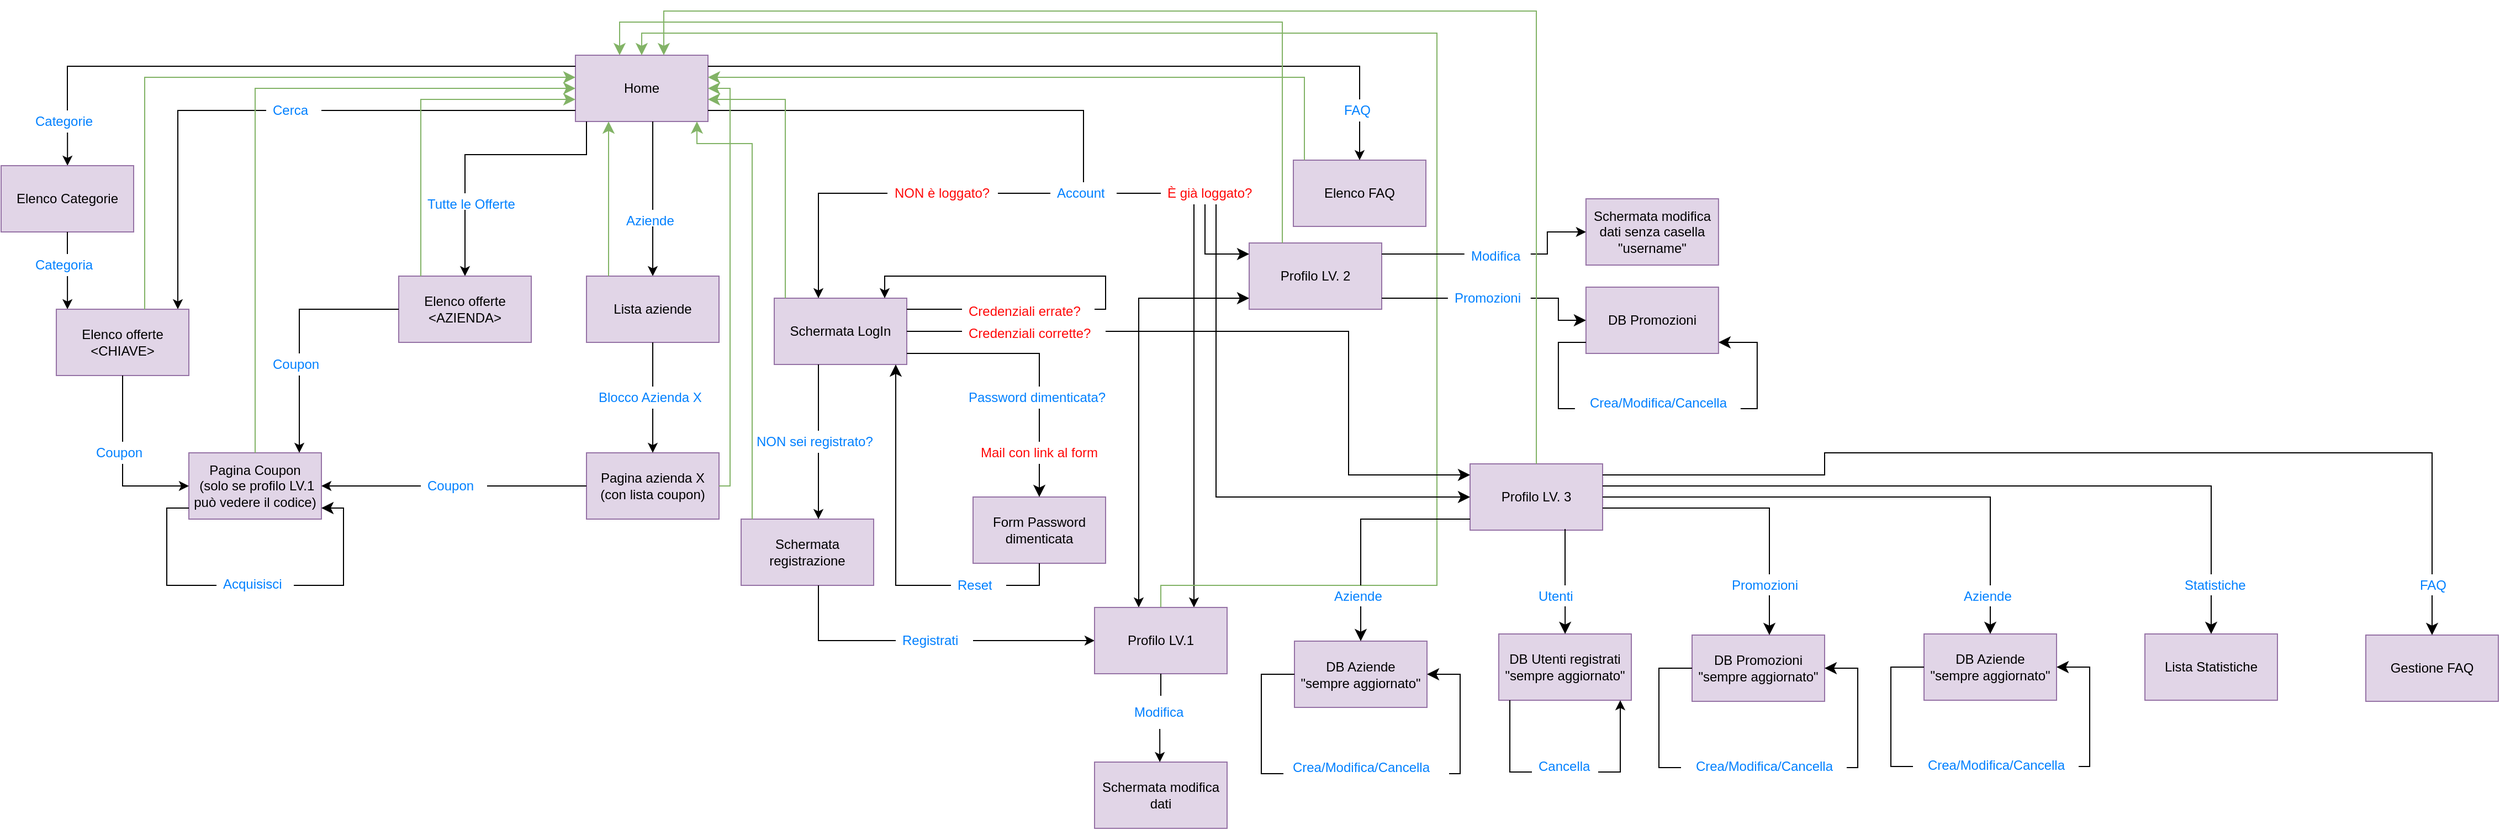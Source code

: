 <mxfile version="21.2.7" type="device">
  <diagram name="Page-1" id="c4S2D4guLHL56aYuTjdg">
    <mxGraphModel dx="2413" dy="1133" grid="1" gridSize="10" guides="1" tooltips="1" connect="1" arrows="1" fold="1" page="1" pageScale="1" pageWidth="827" pageHeight="1169" math="0" shadow="0">
      <root>
        <mxCell id="0" />
        <mxCell id="1" parent="0" />
        <mxCell id="8zPGC6kLLm4aPPDFNiIK-1" value="&lt;div&gt;Home&lt;/div&gt;" style="rounded=0;whiteSpace=wrap;html=1;fillColor=#e1d5e7;strokeColor=#9673a6;" parent="1" vertex="1">
          <mxGeometry x="740" y="120" width="120" height="60" as="geometry" />
        </mxCell>
        <mxCell id="8zPGC6kLLm4aPPDFNiIK-8" value="" style="endArrow=classic;html=1;rounded=0;movable=1;resizable=1;rotatable=1;deletable=1;editable=1;locked=0;connectable=1;edgeStyle=orthogonalEdgeStyle;" parent="1" source="NcC6NG_0m3Hqj47DifXg-135" target="8zPGC6kLLm4aPPDFNiIK-15" edge="1">
          <mxGeometry width="50" height="50" relative="1" as="geometry">
            <mxPoint x="590" y="530" as="sourcePoint" />
            <mxPoint x="250" y="240" as="targetPoint" />
            <Array as="points">
              <mxPoint x="280" y="300" />
              <mxPoint x="280" y="300" />
            </Array>
          </mxGeometry>
        </mxCell>
        <mxCell id="8zPGC6kLLm4aPPDFNiIK-9" value="" style="endArrow=classic;html=1;rounded=0;edgeStyle=orthogonalEdgeStyle;" parent="1" source="NcC6NG_0m3Hqj47DifXg-2" target="8zPGC6kLLm4aPPDFNiIK-15" edge="1">
          <mxGeometry width="50" height="50" relative="1" as="geometry">
            <mxPoint x="600" y="160" as="sourcePoint" />
            <mxPoint x="450" y="240" as="targetPoint" />
            <Array as="points">
              <mxPoint x="380" y="170" />
            </Array>
          </mxGeometry>
        </mxCell>
        <mxCell id="8zPGC6kLLm4aPPDFNiIK-10" value="" style="endArrow=classic;html=1;rounded=0;edgeStyle=orthogonalEdgeStyle;" parent="1" source="NcC6NG_0m3Hqj47DifXg-5" target="8zPGC6kLLm4aPPDFNiIK-14" edge="1">
          <mxGeometry width="50" height="50" relative="1" as="geometry">
            <mxPoint x="610" y="170" as="sourcePoint" />
            <mxPoint x="650" y="240" as="targetPoint" />
            <Array as="points">
              <mxPoint x="640" y="300" />
              <mxPoint x="640" y="300" />
            </Array>
          </mxGeometry>
        </mxCell>
        <mxCell id="8zPGC6kLLm4aPPDFNiIK-11" value="" style="endArrow=classic;html=1;rounded=0;edgeStyle=orthogonalEdgeStyle;" parent="1" source="NcC6NG_0m3Hqj47DifXg-7" target="8zPGC6kLLm4aPPDFNiIK-16" edge="1">
          <mxGeometry width="50" height="50" relative="1" as="geometry">
            <mxPoint x="636" y="190" as="sourcePoint" />
            <mxPoint x="850" y="240" as="targetPoint" />
            <Array as="points">
              <mxPoint x="810" y="300" />
              <mxPoint x="810" y="300" />
            </Array>
          </mxGeometry>
        </mxCell>
        <mxCell id="8zPGC6kLLm4aPPDFNiIK-12" value="" style="endArrow=none;html=1;rounded=0;edgeStyle=orthogonalEdgeStyle;" parent="1" source="8zPGC6kLLm4aPPDFNiIK-1" target="NcC6NG_0m3Hqj47DifXg-10" edge="1">
          <mxGeometry width="50" height="50" relative="1" as="geometry">
            <mxPoint x="600" y="168" as="sourcePoint" />
            <mxPoint x="1130" y="240" as="targetPoint" />
            <Array as="points">
              <mxPoint x="1200" y="170" />
              <mxPoint x="1200" y="245" />
            </Array>
          </mxGeometry>
        </mxCell>
        <mxCell id="8zPGC6kLLm4aPPDFNiIK-13" value="" style="endArrow=none;html=1;rounded=0;edgeStyle=orthogonalEdgeStyle;" parent="1" source="8zPGC6kLLm4aPPDFNiIK-1" target="NcC6NG_0m3Hqj47DifXg-13" edge="1">
          <mxGeometry width="50" height="50" relative="1" as="geometry">
            <mxPoint x="600" y="160" as="sourcePoint" />
            <mxPoint x="1450" y="160" as="targetPoint" />
            <Array as="points">
              <mxPoint x="1450" y="130" />
            </Array>
          </mxGeometry>
        </mxCell>
        <mxCell id="8zPGC6kLLm4aPPDFNiIK-14" value="&lt;div&gt;Elenco offerte&lt;/div&gt;&lt;div&gt;&amp;lt;AZIENDA&amp;gt;&lt;/div&gt;" style="rounded=0;whiteSpace=wrap;html=1;fillColor=#e1d5e7;strokeColor=#9673a6;" parent="1" vertex="1">
          <mxGeometry x="580" y="320" width="120" height="60" as="geometry" />
        </mxCell>
        <mxCell id="8zPGC6kLLm4aPPDFNiIK-15" value="&lt;div&gt;Elenco offerte&lt;/div&gt;&lt;div&gt;&amp;lt;CHIAVE&amp;gt;&lt;/div&gt;" style="rounded=0;whiteSpace=wrap;html=1;fillColor=#e1d5e7;strokeColor=#9673a6;" parent="1" vertex="1">
          <mxGeometry x="270" y="350" width="120" height="60" as="geometry" />
        </mxCell>
        <mxCell id="8zPGC6kLLm4aPPDFNiIK-16" value="Lista aziende" style="rounded=0;whiteSpace=wrap;html=1;fillColor=#e1d5e7;strokeColor=#9673a6;" parent="1" vertex="1">
          <mxGeometry x="750" y="320" width="120" height="60" as="geometry" />
        </mxCell>
        <mxCell id="8zPGC6kLLm4aPPDFNiIK-17" value="&lt;div&gt;Pagina azienda X&lt;br&gt;&lt;/div&gt;&lt;div&gt;(con lista coupon)&lt;br&gt;&lt;/div&gt;" style="rounded=0;whiteSpace=wrap;html=1;fillColor=#e1d5e7;strokeColor=#9673a6;" parent="1" vertex="1">
          <mxGeometry x="750" y="480" width="120" height="60" as="geometry" />
        </mxCell>
        <mxCell id="8zPGC6kLLm4aPPDFNiIK-18" value="&lt;div&gt;Pagina Coupon&lt;/div&gt;&lt;div&gt;&amp;nbsp;(solo se profilo LV.1 può vedere il codice)&lt;/div&gt;" style="rounded=0;whiteSpace=wrap;html=1;fillColor=#e1d5e7;strokeColor=#9673a6;" parent="1" vertex="1">
          <mxGeometry x="390" y="480" width="120" height="60" as="geometry" />
        </mxCell>
        <mxCell id="8zPGC6kLLm4aPPDFNiIK-19" value="&lt;div&gt;Schermata LogIn&lt;/div&gt;" style="rounded=0;whiteSpace=wrap;html=1;fillColor=#e1d5e7;strokeColor=#9673a6;" parent="1" vertex="1">
          <mxGeometry x="920" y="340" width="120" height="60" as="geometry" />
        </mxCell>
        <mxCell id="8zPGC6kLLm4aPPDFNiIK-20" value="&lt;div&gt;Elenco FAQ&lt;/div&gt;" style="rounded=0;whiteSpace=wrap;html=1;fillColor=#e1d5e7;strokeColor=#9673a6;" parent="1" vertex="1">
          <mxGeometry x="1390" y="215" width="120" height="60" as="geometry" />
        </mxCell>
        <mxCell id="8zPGC6kLLm4aPPDFNiIK-23" value="" style="endArrow=classic;html=1;rounded=0;edgeStyle=orthogonalEdgeStyle;" parent="1" source="NcC6NG_0m3Hqj47DifXg-137" target="8zPGC6kLLm4aPPDFNiIK-18" edge="1">
          <mxGeometry width="50" height="50" relative="1" as="geometry">
            <mxPoint x="760" y="430" as="sourcePoint" />
            <mxPoint x="810" y="380" as="targetPoint" />
            <Array as="points">
              <mxPoint x="330" y="510" />
            </Array>
          </mxGeometry>
        </mxCell>
        <mxCell id="8zPGC6kLLm4aPPDFNiIK-24" value="" style="endArrow=classic;html=1;rounded=0;edgeStyle=orthogonalEdgeStyle;" parent="1" source="NcC6NG_0m3Hqj47DifXg-13" target="8zPGC6kLLm4aPPDFNiIK-20" edge="1">
          <mxGeometry width="50" height="50" relative="1" as="geometry">
            <mxPoint x="1450" y="300" as="sourcePoint" />
            <mxPoint x="1010" y="380" as="targetPoint" />
            <Array as="points">
              <mxPoint x="1450" y="230" />
              <mxPoint x="1450" y="230" />
            </Array>
          </mxGeometry>
        </mxCell>
        <mxCell id="8zPGC6kLLm4aPPDFNiIK-27" value="Schermata registrazione" style="rounded=0;whiteSpace=wrap;html=1;fillColor=#e1d5e7;strokeColor=#9673a6;" parent="1" vertex="1">
          <mxGeometry x="890" y="540" width="120" height="60" as="geometry" />
        </mxCell>
        <mxCell id="8zPGC6kLLm4aPPDFNiIK-29" value="" style="endArrow=classic;html=1;rounded=0;edgeStyle=orthogonalEdgeStyle;" parent="1" source="NcC6NG_0m3Hqj47DifXg-22" target="8zPGC6kLLm4aPPDFNiIK-27" edge="1">
          <mxGeometry width="50" height="50" relative="1" as="geometry">
            <mxPoint x="1140" y="410" as="sourcePoint" />
            <mxPoint x="1260" y="470" as="targetPoint" />
            <Array as="points">
              <mxPoint x="960" y="490" />
              <mxPoint x="960" y="490" />
            </Array>
          </mxGeometry>
        </mxCell>
        <mxCell id="8zPGC6kLLm4aPPDFNiIK-30" value="" style="endArrow=classic;html=1;rounded=0;edgeStyle=orthogonalEdgeStyle;" parent="1" source="NcC6NG_0m3Hqj47DifXg-34" target="8zPGC6kLLm4aPPDFNiIK-26" edge="1">
          <mxGeometry width="50" height="50" relative="1" as="geometry">
            <mxPoint x="760" y="480" as="sourcePoint" />
            <mxPoint x="1170" y="650" as="targetPoint" />
            <Array as="points" />
          </mxGeometry>
        </mxCell>
        <mxCell id="8zPGC6kLLm4aPPDFNiIK-32" value="" style="endArrow=classic;html=1;rounded=0;edgeStyle=orthogonalEdgeStyle;" parent="1" source="NcC6NG_0m3Hqj47DifXg-38" target="8zPGC6kLLm4aPPDFNiIK-18" edge="1">
          <mxGeometry width="50" height="50" relative="1" as="geometry">
            <mxPoint x="760" y="500" as="sourcePoint" />
            <mxPoint x="810" y="450" as="targetPoint" />
            <Array as="points">
              <mxPoint x="490" y="440" />
              <mxPoint x="490" y="440" />
            </Array>
          </mxGeometry>
        </mxCell>
        <mxCell id="8zPGC6kLLm4aPPDFNiIK-34" value="" style="endArrow=classic;html=1;rounded=0;" parent="1" source="NcC6NG_0m3Hqj47DifXg-36" target="8zPGC6kLLm4aPPDFNiIK-17" edge="1">
          <mxGeometry width="50" height="50" relative="1" as="geometry">
            <mxPoint x="760" y="500" as="sourcePoint" />
            <mxPoint x="810" y="450" as="targetPoint" />
          </mxGeometry>
        </mxCell>
        <mxCell id="8zPGC6kLLm4aPPDFNiIK-35" value="" style="endArrow=classic;html=1;rounded=0;edgeStyle=orthogonalEdgeStyle;" parent="1" source="NcC6NG_0m3Hqj47DifXg-133" target="8zPGC6kLLm4aPPDFNiIK-18" edge="1">
          <mxGeometry width="50" height="50" relative="1" as="geometry">
            <mxPoint x="760" y="500" as="sourcePoint" />
            <mxPoint x="810" y="450" as="targetPoint" />
          </mxGeometry>
        </mxCell>
        <mxCell id="NcC6NG_0m3Hqj47DifXg-3" value="" style="endArrow=none;html=1;rounded=0;edgeStyle=orthogonalEdgeStyle;" parent="1" source="8zPGC6kLLm4aPPDFNiIK-1" target="NcC6NG_0m3Hqj47DifXg-2" edge="1">
          <mxGeometry width="50" height="50" relative="1" as="geometry">
            <mxPoint x="740" y="150" as="sourcePoint" />
            <mxPoint x="450" y="240" as="targetPoint" />
            <Array as="points">
              <mxPoint x="550" y="170" />
              <mxPoint x="550" y="170" />
            </Array>
          </mxGeometry>
        </mxCell>
        <mxCell id="NcC6NG_0m3Hqj47DifXg-2" value="Cerca" style="text;strokeColor=none;fillColor=none;align=left;verticalAlign=middle;spacingLeft=4;spacingRight=4;overflow=hidden;points=[[0,0.5],[1,0.5]];portConstraint=eastwest;rotatable=0;whiteSpace=wrap;html=1;fontColor=#0080FF;" parent="1" vertex="1">
          <mxGeometry x="460" y="160" width="50" height="20" as="geometry" />
        </mxCell>
        <mxCell id="NcC6NG_0m3Hqj47DifXg-4" value="" style="endArrow=none;html=1;rounded=0;movable=1;resizable=1;rotatable=1;deletable=1;editable=1;locked=0;connectable=1;edgeStyle=orthogonalEdgeStyle;" parent="1" source="8zPGC6kLLm4aPPDFNiIK-1" target="NcC6NG_0m3Hqj47DifXg-1" edge="1">
          <mxGeometry width="50" height="50" relative="1" as="geometry">
            <mxPoint x="740" y="150" as="sourcePoint" />
            <mxPoint x="250" y="240" as="targetPoint" />
            <Array as="points">
              <mxPoint x="280" y="130" />
            </Array>
          </mxGeometry>
        </mxCell>
        <mxCell id="NcC6NG_0m3Hqj47DifXg-1" value="&lt;div&gt;Categorie&lt;/div&gt;" style="text;strokeColor=none;fillColor=none;align=left;verticalAlign=middle;spacingLeft=4;spacingRight=4;overflow=hidden;points=[[0,0.5],[1,0.5]];portConstraint=eastwest;rotatable=0;whiteSpace=wrap;html=1;fontColor=#0080ff;" parent="1" vertex="1">
          <mxGeometry x="245.06" y="170" width="70" height="20" as="geometry" />
        </mxCell>
        <mxCell id="NcC6NG_0m3Hqj47DifXg-6" value="" style="endArrow=none;html=1;rounded=0;edgeStyle=orthogonalEdgeStyle;" parent="1" source="8zPGC6kLLm4aPPDFNiIK-1" target="NcC6NG_0m3Hqj47DifXg-5" edge="1">
          <mxGeometry width="50" height="50" relative="1" as="geometry">
            <mxPoint x="740" y="150" as="sourcePoint" />
            <mxPoint x="650" y="240" as="targetPoint" />
            <Array as="points">
              <mxPoint x="750" y="210" />
              <mxPoint x="640" y="210" />
            </Array>
          </mxGeometry>
        </mxCell>
        <mxCell id="NcC6NG_0m3Hqj47DifXg-5" value="&lt;div&gt;Tutte le Offerte&lt;/div&gt;" style="text;strokeColor=none;fillColor=none;align=left;verticalAlign=middle;spacingLeft=4;spacingRight=4;overflow=hidden;points=[[0,0.5],[1,0.5]];portConstraint=eastwest;rotatable=0;whiteSpace=wrap;html=1;fontColor=#0080ff;" parent="1" vertex="1">
          <mxGeometry x="600" y="245" width="90" height="15" as="geometry" />
        </mxCell>
        <mxCell id="NcC6NG_0m3Hqj47DifXg-7" value="&lt;div&gt;Aziende&lt;/div&gt;" style="text;strokeColor=none;fillColor=none;align=left;verticalAlign=middle;spacingLeft=4;spacingRight=4;overflow=hidden;points=[[0,0.5],[1,0.5]];portConstraint=eastwest;rotatable=0;whiteSpace=wrap;html=1;fontColor=#0080FF;" parent="1" vertex="1">
          <mxGeometry x="780" y="260" width="60" height="15" as="geometry" />
        </mxCell>
        <mxCell id="NcC6NG_0m3Hqj47DifXg-9" value="" style="endArrow=none;html=1;rounded=0;edgeStyle=orthogonalEdgeStyle;" parent="1" source="8zPGC6kLLm4aPPDFNiIK-1" target="NcC6NG_0m3Hqj47DifXg-7" edge="1">
          <mxGeometry width="50" height="50" relative="1" as="geometry">
            <mxPoint x="920" y="255" as="sourcePoint" />
            <mxPoint x="860" y="350" as="targetPoint" />
            <Array as="points">
              <mxPoint x="810" y="220" />
              <mxPoint x="810" y="220" />
            </Array>
          </mxGeometry>
        </mxCell>
        <mxCell id="NcC6NG_0m3Hqj47DifXg-10" value="&lt;div&gt;Account&lt;/div&gt;" style="text;strokeColor=none;fillColor=none;align=left;verticalAlign=middle;spacingLeft=4;spacingRight=4;overflow=hidden;points=[[0,0.5],[1,0.5]];portConstraint=eastwest;rotatable=0;whiteSpace=wrap;html=1;fontColor=#0080FF;" parent="1" vertex="1">
          <mxGeometry x="1170" y="235" width="60" height="20" as="geometry" />
        </mxCell>
        <mxCell id="NcC6NG_0m3Hqj47DifXg-12" value="" style="endArrow=classic;html=1;rounded=0;edgeStyle=orthogonalEdgeStyle;" parent="1" source="NcC6NG_0m3Hqj47DifXg-18" target="8zPGC6kLLm4aPPDFNiIK-19" edge="1">
          <mxGeometry width="50" height="50" relative="1" as="geometry">
            <mxPoint x="1050" y="220" as="sourcePoint" />
            <mxPoint x="1270" y="220" as="targetPoint" />
            <Array as="points">
              <mxPoint x="960" y="245" />
            </Array>
          </mxGeometry>
        </mxCell>
        <mxCell id="NcC6NG_0m3Hqj47DifXg-13" value="FAQ" style="text;strokeColor=none;fillColor=none;align=left;verticalAlign=middle;spacingLeft=4;spacingRight=4;overflow=hidden;points=[[0,0.5],[1,0.5]];portConstraint=eastwest;rotatable=0;whiteSpace=wrap;html=1;fontColor=#0080FF;" parent="1" vertex="1">
          <mxGeometry x="1430" y="160" width="40" height="20" as="geometry" />
        </mxCell>
        <mxCell id="NcC6NG_0m3Hqj47DifXg-15" value="" style="endArrow=classic;html=1;rounded=0;movable=1;resizable=1;rotatable=1;deletable=1;editable=1;locked=0;connectable=1;edgeStyle=orthogonalEdgeStyle;" parent="1" source="NcC6NG_0m3Hqj47DifXg-1" target="NcC6NG_0m3Hqj47DifXg-14" edge="1">
          <mxGeometry width="50" height="50" relative="1" as="geometry">
            <mxPoint x="280" y="200" as="sourcePoint" />
            <mxPoint x="280" y="320" as="targetPoint" />
            <Array as="points">
              <mxPoint x="280" y="210" />
              <mxPoint x="280" y="210" />
            </Array>
          </mxGeometry>
        </mxCell>
        <mxCell id="NcC6NG_0m3Hqj47DifXg-14" value="&lt;div&gt;Elenco Categorie&lt;/div&gt;" style="rounded=0;whiteSpace=wrap;html=1;fillColor=#e1d5e7;strokeColor=#9673a6;" parent="1" vertex="1">
          <mxGeometry x="220" y="220" width="120" height="60" as="geometry" />
        </mxCell>
        <mxCell id="NcC6NG_0m3Hqj47DifXg-17" value="" style="endArrow=none;html=1;rounded=0;edgeStyle=orthogonalEdgeStyle;" parent="1" source="NcC6NG_0m3Hqj47DifXg-10" target="NcC6NG_0m3Hqj47DifXg-16" edge="1">
          <mxGeometry width="50" height="50" relative="1" as="geometry">
            <mxPoint x="1150" y="245" as="sourcePoint" />
            <mxPoint x="1250" y="460" as="targetPoint" />
            <Array as="points" />
          </mxGeometry>
        </mxCell>
        <mxCell id="NcC6NG_0m3Hqj47DifXg-16" value="È già loggato?" style="text;strokeColor=none;fillColor=none;align=left;verticalAlign=middle;spacingLeft=4;spacingRight=4;overflow=hidden;points=[[0,0.5],[1,0.5]];portConstraint=eastwest;rotatable=0;whiteSpace=wrap;html=1;fontColor=#FF0808;" parent="1" vertex="1">
          <mxGeometry x="1270" y="235" width="90" height="20" as="geometry" />
        </mxCell>
        <mxCell id="NcC6NG_0m3Hqj47DifXg-19" value="" style="endArrow=none;html=1;rounded=0;edgeStyle=orthogonalEdgeStyle;" parent="1" source="NcC6NG_0m3Hqj47DifXg-10" target="NcC6NG_0m3Hqj47DifXg-18" edge="1">
          <mxGeometry width="50" height="50" relative="1" as="geometry">
            <mxPoint x="1090" y="245" as="sourcePoint" />
            <mxPoint x="1010" y="340" as="targetPoint" />
            <Array as="points" />
          </mxGeometry>
        </mxCell>
        <mxCell id="NcC6NG_0m3Hqj47DifXg-18" value="NON è loggato?" style="text;strokeColor=none;fillColor=none;align=left;verticalAlign=middle;spacingLeft=4;spacingRight=4;overflow=hidden;points=[[0,0.5],[1,0.5]];portConstraint=eastwest;rotatable=0;whiteSpace=wrap;html=1;fontColor=#FF0808;" parent="1" vertex="1">
          <mxGeometry x="1022.5" y="235" width="100" height="20" as="geometry" />
        </mxCell>
        <mxCell id="NcC6NG_0m3Hqj47DifXg-20" value="" style="endArrow=classic;html=1;rounded=0;edgeStyle=orthogonalEdgeStyle;" parent="1" source="NcC6NG_0m3Hqj47DifXg-16" target="8zPGC6kLLm4aPPDFNiIK-26" edge="1">
          <mxGeometry width="50" height="50" relative="1" as="geometry">
            <mxPoint x="1220" y="285" as="sourcePoint" />
            <mxPoint x="1315" y="620" as="targetPoint" />
            <Array as="points">
              <mxPoint x="1300" y="350" />
              <mxPoint x="1300" y="350" />
            </Array>
          </mxGeometry>
        </mxCell>
        <mxCell id="NcC6NG_0m3Hqj47DifXg-23" value="" style="endArrow=none;html=1;rounded=0;edgeStyle=orthogonalEdgeStyle;" parent="1" source="8zPGC6kLLm4aPPDFNiIK-19" target="NcC6NG_0m3Hqj47DifXg-22" edge="1">
          <mxGeometry width="50" height="50" relative="1" as="geometry">
            <mxPoint x="1010" y="400" as="sourcePoint" />
            <mxPoint x="1010" y="460" as="targetPoint" />
            <Array as="points">
              <mxPoint x="960" y="410" />
              <mxPoint x="960" y="410" />
            </Array>
          </mxGeometry>
        </mxCell>
        <mxCell id="NcC6NG_0m3Hqj47DifXg-22" value="&lt;font color=&quot;#0080ff&quot;&gt;NON sei registrato?&lt;/font&gt;" style="text;strokeColor=none;fillColor=none;align=left;verticalAlign=middle;spacingLeft=4;spacingRight=4;overflow=hidden;points=[[0,0.5],[1,0.5]];portConstraint=eastwest;rotatable=0;whiteSpace=wrap;html=1;fontColor=#FF0808;" parent="1" vertex="1">
          <mxGeometry x="897.5" y="460" width="125" height="20" as="geometry" />
        </mxCell>
        <mxCell id="NcC6NG_0m3Hqj47DifXg-24" value="" style="endArrow=classic;html=1;rounded=0;edgeStyle=orthogonalEdgeStyle;" parent="1" source="NcC6NG_0m3Hqj47DifXg-27" target="8zPGC6kLLm4aPPDFNiIK-26" edge="1">
          <mxGeometry width="50" height="50" relative="1" as="geometry">
            <mxPoint x="1060" y="470" as="sourcePoint" />
            <mxPoint x="1250.059" y="620" as="targetPoint" />
            <Array as="points">
              <mxPoint x="1250" y="370" />
            </Array>
          </mxGeometry>
        </mxCell>
        <mxCell id="NcC6NG_0m3Hqj47DifXg-28" value="" style="endArrow=none;html=1;rounded=0;edgeStyle=orthogonalEdgeStyle;" parent="1" source="8zPGC6kLLm4aPPDFNiIK-19" target="NcC6NG_0m3Hqj47DifXg-27" edge="1">
          <mxGeometry width="50" height="50" relative="1" as="geometry">
            <mxPoint x="1070" y="370" as="sourcePoint" />
            <mxPoint x="1270" y="520" as="targetPoint" />
            <Array as="points" />
          </mxGeometry>
        </mxCell>
        <mxCell id="NcC6NG_0m3Hqj47DifXg-27" value="Credenziali corrette?" style="text;strokeColor=none;fillColor=none;align=left;verticalAlign=middle;spacingLeft=4;spacingRight=4;overflow=hidden;points=[[0,0.5],[1,0.5]];portConstraint=eastwest;rotatable=0;whiteSpace=wrap;html=1;fontColor=#FF0808;" parent="1" vertex="1">
          <mxGeometry x="1090" y="362.5" width="130" height="15" as="geometry" />
        </mxCell>
        <mxCell id="NcC6NG_0m3Hqj47DifXg-31" value="Credenziali errate?" style="text;strokeColor=none;fillColor=none;align=left;verticalAlign=middle;spacingLeft=4;spacingRight=4;overflow=hidden;points=[[0,0.5],[1,0.5]];portConstraint=eastwest;rotatable=0;whiteSpace=wrap;html=1;fontColor=#FF0808;" parent="1" vertex="1">
          <mxGeometry x="1090" y="342.5" width="120" height="15" as="geometry" />
        </mxCell>
        <mxCell id="NcC6NG_0m3Hqj47DifXg-32" value="" style="endArrow=none;html=1;rounded=0;edgeStyle=orthogonalEdgeStyle;" parent="1" source="8zPGC6kLLm4aPPDFNiIK-19" target="NcC6NG_0m3Hqj47DifXg-31" edge="1">
          <mxGeometry width="50" height="50" relative="1" as="geometry">
            <mxPoint x="1080" y="400" as="sourcePoint" />
            <mxPoint x="1130" y="400" as="targetPoint" />
            <Array as="points">
              <mxPoint x="1080" y="350" />
              <mxPoint x="1080" y="350" />
            </Array>
          </mxGeometry>
        </mxCell>
        <mxCell id="NcC6NG_0m3Hqj47DifXg-33" value="" style="endArrow=classic;html=1;rounded=0;edgeStyle=orthogonalEdgeStyle;" parent="1" source="NcC6NG_0m3Hqj47DifXg-31" target="8zPGC6kLLm4aPPDFNiIK-19" edge="1">
          <mxGeometry width="50" height="50" relative="1" as="geometry">
            <mxPoint x="1170" y="450" as="sourcePoint" />
            <mxPoint x="1280" y="340" as="targetPoint" />
            <Array as="points">
              <mxPoint x="1220" y="350" />
              <mxPoint x="1220" y="320" />
              <mxPoint x="1020" y="320" />
            </Array>
          </mxGeometry>
        </mxCell>
        <mxCell id="NcC6NG_0m3Hqj47DifXg-35" value="" style="endArrow=none;html=1;rounded=0;edgeStyle=orthogonalEdgeStyle;" parent="1" source="8zPGC6kLLm4aPPDFNiIK-27" target="NcC6NG_0m3Hqj47DifXg-34" edge="1">
          <mxGeometry width="50" height="50" relative="1" as="geometry">
            <mxPoint x="910" y="660" as="sourcePoint" />
            <mxPoint x="1241" y="650" as="targetPoint" />
            <Array as="points">
              <mxPoint x="960" y="650" />
            </Array>
          </mxGeometry>
        </mxCell>
        <mxCell id="NcC6NG_0m3Hqj47DifXg-34" value="&lt;div&gt;Registrati&lt;/div&gt;" style="text;strokeColor=none;fillColor=none;align=left;verticalAlign=middle;spacingLeft=4;spacingRight=4;overflow=hidden;points=[[0,0.5],[1,0.5]];portConstraint=eastwest;rotatable=0;whiteSpace=wrap;html=1;fontColor=#0080FF;" parent="1" vertex="1">
          <mxGeometry x="1030" y="637.5" width="70" height="25" as="geometry" />
        </mxCell>
        <mxCell id="NcC6NG_0m3Hqj47DifXg-37" value="" style="endArrow=none;html=1;rounded=0;" parent="1" source="8zPGC6kLLm4aPPDFNiIK-16" target="NcC6NG_0m3Hqj47DifXg-36" edge="1">
          <mxGeometry width="50" height="50" relative="1" as="geometry">
            <mxPoint x="830" y="380" as="sourcePoint" />
            <mxPoint x="830" y="450" as="targetPoint" />
          </mxGeometry>
        </mxCell>
        <mxCell id="NcC6NG_0m3Hqj47DifXg-36" value="&lt;font color=&quot;#0080ff&quot;&gt;Blocco Azienda X&lt;/font&gt;" style="text;strokeColor=none;fillColor=none;align=left;verticalAlign=middle;spacingLeft=4;spacingRight=4;overflow=hidden;points=[[0,0.5],[1,0.5]];portConstraint=eastwest;rotatable=0;whiteSpace=wrap;html=1;" parent="1" vertex="1">
          <mxGeometry x="755" y="420" width="110" height="20" as="geometry" />
        </mxCell>
        <mxCell id="NcC6NG_0m3Hqj47DifXg-39" value="" style="endArrow=none;html=1;rounded=0;edgeStyle=orthogonalEdgeStyle;" parent="1" source="8zPGC6kLLm4aPPDFNiIK-14" target="NcC6NG_0m3Hqj47DifXg-38" edge="1">
          <mxGeometry width="50" height="50" relative="1" as="geometry">
            <mxPoint x="580" y="350" as="sourcePoint" />
            <mxPoint x="500" y="480" as="targetPoint" />
            <Array as="points">
              <mxPoint x="490" y="350" />
            </Array>
          </mxGeometry>
        </mxCell>
        <mxCell id="NcC6NG_0m3Hqj47DifXg-38" value="&lt;font color=&quot;#0080ff&quot;&gt;Coupon&lt;br&gt;&lt;/font&gt;" style="text;strokeColor=none;fillColor=none;align=left;verticalAlign=middle;spacingLeft=4;spacingRight=4;overflow=hidden;points=[[0,0.5],[1,0.5]];portConstraint=eastwest;rotatable=0;whiteSpace=wrap;html=1;" parent="1" vertex="1">
          <mxGeometry x="460" y="390" width="60" height="20" as="geometry" />
        </mxCell>
        <mxCell id="NcC6NG_0m3Hqj47DifXg-83" value="&lt;font color=&quot;#0080ff&quot;&gt;Password dimenticata?&lt;br&gt;&lt;/font&gt;" style="text;strokeColor=none;fillColor=none;align=left;verticalAlign=middle;spacingLeft=4;spacingRight=4;overflow=hidden;points=[[0,0.5],[1,0.5]];portConstraint=eastwest;rotatable=0;whiteSpace=wrap;html=1;fontColor=#FF0808;" parent="1" vertex="1">
          <mxGeometry x="1090" y="420" width="140" height="20" as="geometry" />
        </mxCell>
        <mxCell id="NcC6NG_0m3Hqj47DifXg-84" value="" style="edgeStyle=segmentEdgeStyle;endArrow=none;html=1;curved=0;rounded=0;endSize=8;startSize=8;sourcePerimeterSpacing=0;targetPerimeterSpacing=0;" parent="1" source="8zPGC6kLLm4aPPDFNiIK-19" target="NcC6NG_0m3Hqj47DifXg-83" edge="1">
          <mxGeometry width="100" relative="1" as="geometry">
            <mxPoint x="1060" y="420" as="sourcePoint" />
            <mxPoint x="1160" y="430" as="targetPoint" />
            <Array as="points">
              <mxPoint x="1160" y="390" />
            </Array>
          </mxGeometry>
        </mxCell>
        <mxCell id="NcC6NG_0m3Hqj47DifXg-85" value="Form Password dimenticata" style="rounded=0;whiteSpace=wrap;html=1;fillColor=#e1d5e7;strokeColor=#9673a6;" parent="1" vertex="1">
          <mxGeometry x="1100" y="520" width="120" height="60" as="geometry" />
        </mxCell>
        <mxCell id="NcC6NG_0m3Hqj47DifXg-86" value="" style="edgeStyle=segmentEdgeStyle;endArrow=classic;html=1;curved=0;rounded=0;endSize=8;startSize=8;sourcePerimeterSpacing=0;targetPerimeterSpacing=0;" parent="1" source="NcC6NG_0m3Hqj47DifXg-91" target="NcC6NG_0m3Hqj47DifXg-85" edge="1">
          <mxGeometry width="100" relative="1" as="geometry">
            <mxPoint x="1100" y="470" as="sourcePoint" />
            <mxPoint x="1200" y="510" as="targetPoint" />
            <Array as="points">
              <mxPoint x="1160" y="490" />
              <mxPoint x="1160" y="490" />
            </Array>
          </mxGeometry>
        </mxCell>
        <mxCell id="NcC6NG_0m3Hqj47DifXg-88" value="&lt;font color=&quot;#0080ff&quot;&gt;Reset&lt;br&gt;&lt;/font&gt;" style="text;strokeColor=none;fillColor=none;align=left;verticalAlign=middle;spacingLeft=4;spacingRight=4;overflow=hidden;points=[[0,0.5],[1,0.5]];portConstraint=eastwest;rotatable=0;whiteSpace=wrap;html=1;fontColor=#FF0808;" parent="1" vertex="1">
          <mxGeometry x="1080" y="590" width="50" height="20" as="geometry" />
        </mxCell>
        <mxCell id="NcC6NG_0m3Hqj47DifXg-89" value="" style="edgeStyle=segmentEdgeStyle;endArrow=none;html=1;curved=0;rounded=0;endSize=8;startSize=8;sourcePerimeterSpacing=0;targetPerimeterSpacing=0;" parent="1" source="NcC6NG_0m3Hqj47DifXg-85" target="NcC6NG_0m3Hqj47DifXg-88" edge="1">
          <mxGeometry width="100" relative="1" as="geometry">
            <mxPoint x="1060" y="620" as="sourcePoint" />
            <mxPoint x="1160" y="660" as="targetPoint" />
            <Array as="points">
              <mxPoint x="1160" y="600" />
            </Array>
          </mxGeometry>
        </mxCell>
        <mxCell id="NcC6NG_0m3Hqj47DifXg-90" value="" style="edgeStyle=segmentEdgeStyle;endArrow=classic;html=1;curved=0;rounded=0;endSize=8;startSize=8;sourcePerimeterSpacing=0;targetPerimeterSpacing=0;" parent="1" source="NcC6NG_0m3Hqj47DifXg-88" target="8zPGC6kLLm4aPPDFNiIK-19" edge="1">
          <mxGeometry width="100" relative="1" as="geometry">
            <mxPoint x="1090" y="650" as="sourcePoint" />
            <mxPoint x="1060" y="460" as="targetPoint" />
            <Array as="points">
              <mxPoint x="1030" y="600" />
            </Array>
          </mxGeometry>
        </mxCell>
        <mxCell id="NcC6NG_0m3Hqj47DifXg-92" value="" style="edgeStyle=segmentEdgeStyle;endArrow=none;html=1;curved=0;rounded=0;endSize=8;startSize=8;sourcePerimeterSpacing=0;targetPerimeterSpacing=0;" parent="1" source="NcC6NG_0m3Hqj47DifXg-83" target="NcC6NG_0m3Hqj47DifXg-91" edge="1">
          <mxGeometry width="100" relative="1" as="geometry">
            <mxPoint x="1160" y="440" as="sourcePoint" />
            <mxPoint x="1160" y="520" as="targetPoint" />
            <Array as="points" />
          </mxGeometry>
        </mxCell>
        <mxCell id="NcC6NG_0m3Hqj47DifXg-91" value="Mail con link al form" style="text;strokeColor=none;fillColor=none;align=left;verticalAlign=middle;spacingLeft=4;spacingRight=4;overflow=hidden;points=[[0,0.5],[1,0.5]];portConstraint=eastwest;rotatable=0;whiteSpace=wrap;html=1;fontColor=#FF0808;" parent="1" vertex="1">
          <mxGeometry x="1100.5" y="470" width="119" height="20" as="geometry" />
        </mxCell>
        <mxCell id="NcC6NG_0m3Hqj47DifXg-134" value="" style="endArrow=none;html=1;rounded=0;edgeStyle=orthogonalEdgeStyle;" parent="1" source="8zPGC6kLLm4aPPDFNiIK-17" target="NcC6NG_0m3Hqj47DifXg-133" edge="1">
          <mxGeometry width="50" height="50" relative="1" as="geometry">
            <mxPoint x="750" y="510" as="sourcePoint" />
            <mxPoint x="510" y="510" as="targetPoint" />
          </mxGeometry>
        </mxCell>
        <mxCell id="NcC6NG_0m3Hqj47DifXg-133" value="&lt;font color=&quot;#0080ff&quot;&gt;Coupon&lt;br&gt;&lt;/font&gt;" style="text;strokeColor=none;fillColor=none;align=left;verticalAlign=middle;spacingLeft=4;spacingRight=4;overflow=hidden;points=[[0,0.5],[1,0.5]];portConstraint=eastwest;rotatable=0;whiteSpace=wrap;html=1;" parent="1" vertex="1">
          <mxGeometry x="600" y="495" width="60" height="30" as="geometry" />
        </mxCell>
        <mxCell id="NcC6NG_0m3Hqj47DifXg-136" value="" style="endArrow=none;html=1;rounded=0;movable=1;resizable=1;rotatable=1;deletable=1;editable=1;locked=0;connectable=1;edgeStyle=orthogonalEdgeStyle;" parent="1" source="NcC6NG_0m3Hqj47DifXg-14" target="NcC6NG_0m3Hqj47DifXg-135" edge="1">
          <mxGeometry width="50" height="50" relative="1" as="geometry">
            <mxPoint x="280" y="280" as="sourcePoint" />
            <mxPoint x="280" y="350" as="targetPoint" />
            <Array as="points">
              <mxPoint x="280" y="300" />
              <mxPoint x="280" y="300" />
            </Array>
          </mxGeometry>
        </mxCell>
        <mxCell id="NcC6NG_0m3Hqj47DifXg-135" value="&lt;div&gt;Categoria&lt;/div&gt;" style="text;strokeColor=none;fillColor=none;align=left;verticalAlign=middle;spacingLeft=4;spacingRight=4;overflow=hidden;points=[[0,0.5],[1,0.5]];portConstraint=eastwest;rotatable=0;whiteSpace=wrap;html=1;fontColor=#0080ff;" parent="1" vertex="1">
          <mxGeometry x="245.06" y="300" width="70" height="20" as="geometry" />
        </mxCell>
        <mxCell id="NcC6NG_0m3Hqj47DifXg-138" value="" style="endArrow=none;html=1;rounded=0;edgeStyle=orthogonalEdgeStyle;" parent="1" source="8zPGC6kLLm4aPPDFNiIK-15" target="NcC6NG_0m3Hqj47DifXg-137" edge="1">
          <mxGeometry width="50" height="50" relative="1" as="geometry">
            <mxPoint x="330" y="410" as="sourcePoint" />
            <mxPoint x="390" y="490" as="targetPoint" />
            <Array as="points">
              <mxPoint x="330" y="450" />
              <mxPoint x="330" y="450" />
            </Array>
          </mxGeometry>
        </mxCell>
        <mxCell id="NcC6NG_0m3Hqj47DifXg-137" value="&lt;font color=&quot;#0080ff&quot;&gt;Coupon&lt;br&gt;&lt;/font&gt;" style="text;strokeColor=none;fillColor=none;align=left;verticalAlign=middle;spacingLeft=4;spacingRight=4;overflow=hidden;points=[[0,0.5],[1,0.5]];portConstraint=eastwest;rotatable=0;whiteSpace=wrap;html=1;" parent="1" vertex="1">
          <mxGeometry x="300" y="470" width="60" height="20" as="geometry" />
        </mxCell>
        <mxCell id="NU3KpsRYySIQvtl1-evu-1" value="&lt;font color=&quot;#0080ff&quot;&gt;Acquisisci&lt;/font&gt;" style="text;strokeColor=none;fillColor=none;align=left;verticalAlign=middle;spacingLeft=4;spacingRight=4;overflow=hidden;points=[[0,0.5],[1,0.5]];portConstraint=eastwest;rotatable=0;whiteSpace=wrap;html=1;" parent="1" vertex="1">
          <mxGeometry x="415" y="587.5" width="70" height="22.5" as="geometry" />
        </mxCell>
        <mxCell id="NU3KpsRYySIQvtl1-evu-2" value="" style="edgeStyle=segmentEdgeStyle;endArrow=none;html=1;curved=0;rounded=0;endSize=8;startSize=8;sourcePerimeterSpacing=0;targetPerimeterSpacing=0;" parent="1" source="8zPGC6kLLm4aPPDFNiIK-18" target="NU3KpsRYySIQvtl1-evu-1" edge="1">
          <mxGeometry width="100" relative="1" as="geometry">
            <mxPoint x="350" y="560" as="sourcePoint" />
            <mxPoint x="450" y="600" as="targetPoint" />
            <Array as="points">
              <mxPoint x="370" y="530" />
              <mxPoint x="370" y="600" />
            </Array>
          </mxGeometry>
        </mxCell>
        <mxCell id="NU3KpsRYySIQvtl1-evu-4" value="" style="edgeStyle=segmentEdgeStyle;endArrow=classic;html=1;curved=0;rounded=0;endSize=8;startSize=8;sourcePerimeterSpacing=0;targetPerimeterSpacing=0;" parent="1" source="NU3KpsRYySIQvtl1-evu-1" target="8zPGC6kLLm4aPPDFNiIK-18" edge="1">
          <mxGeometry width="100" relative="1" as="geometry">
            <mxPoint x="460" y="560" as="sourcePoint" />
            <mxPoint x="560" y="600" as="targetPoint" />
            <Array as="points">
              <mxPoint x="530" y="600" />
              <mxPoint x="530" y="530" />
            </Array>
          </mxGeometry>
        </mxCell>
        <mxCell id="NU3KpsRYySIQvtl1-evu-9" value="" style="edgeStyle=segmentEdgeStyle;endArrow=classic;html=1;curved=0;rounded=0;endSize=8;startSize=8;sourcePerimeterSpacing=0;targetPerimeterSpacing=0;fillColor=#d5e8d4;strokeColor=#82b366;" parent="1" source="8zPGC6kLLm4aPPDFNiIK-15" target="8zPGC6kLLm4aPPDFNiIK-1" edge="1">
          <mxGeometry width="100" relative="1" as="geometry">
            <mxPoint x="420" y="240" as="sourcePoint" />
            <mxPoint x="520" y="280" as="targetPoint" />
            <Array as="points">
              <mxPoint x="350" y="140" />
            </Array>
          </mxGeometry>
        </mxCell>
        <mxCell id="NU3KpsRYySIQvtl1-evu-11" value="" style="edgeStyle=segmentEdgeStyle;endArrow=classic;html=1;curved=0;rounded=0;endSize=8;startSize=8;sourcePerimeterSpacing=0;targetPerimeterSpacing=0;fillColor=#d5e8d4;strokeColor=#82b366;" parent="1" source="8zPGC6kLLm4aPPDFNiIK-18" target="8zPGC6kLLm4aPPDFNiIK-1" edge="1">
          <mxGeometry width="100" relative="1" as="geometry">
            <mxPoint x="400" y="340" as="sourcePoint" />
            <mxPoint x="500" y="380" as="targetPoint" />
            <Array as="points">
              <mxPoint x="450" y="150" />
            </Array>
          </mxGeometry>
        </mxCell>
        <mxCell id="NU3KpsRYySIQvtl1-evu-12" value="" style="edgeStyle=segmentEdgeStyle;endArrow=classic;html=1;curved=0;rounded=0;endSize=8;startSize=8;sourcePerimeterSpacing=0;targetPerimeterSpacing=0;fillColor=#d5e8d4;strokeColor=#82b366;" parent="1" source="8zPGC6kLLm4aPPDFNiIK-14" target="8zPGC6kLLm4aPPDFNiIK-1" edge="1">
          <mxGeometry width="100" relative="1" as="geometry">
            <mxPoint x="470" y="260" as="sourcePoint" />
            <mxPoint x="570" y="300" as="targetPoint" />
            <Array as="points">
              <mxPoint x="600" y="160" />
            </Array>
          </mxGeometry>
        </mxCell>
        <mxCell id="NU3KpsRYySIQvtl1-evu-13" value="" style="edgeStyle=segmentEdgeStyle;endArrow=classic;html=1;curved=0;rounded=0;endSize=8;startSize=8;sourcePerimeterSpacing=0;targetPerimeterSpacing=0;fillColor=#d5e8d4;strokeColor=#82b366;" parent="1" source="8zPGC6kLLm4aPPDFNiIK-16" target="8zPGC6kLLm4aPPDFNiIK-1" edge="1">
          <mxGeometry width="100" relative="1" as="geometry">
            <mxPoint x="620" y="400" as="sourcePoint" />
            <mxPoint x="720" y="440" as="targetPoint" />
            <Array as="points">
              <mxPoint x="770" y="250" />
              <mxPoint x="770" y="250" />
            </Array>
          </mxGeometry>
        </mxCell>
        <mxCell id="NU3KpsRYySIQvtl1-evu-14" value="" style="edgeStyle=segmentEdgeStyle;endArrow=classic;html=1;curved=0;rounded=0;endSize=8;startSize=8;sourcePerimeterSpacing=0;targetPerimeterSpacing=0;fillColor=#d5e8d4;strokeColor=#82b366;" parent="1" source="8zPGC6kLLm4aPPDFNiIK-17" target="8zPGC6kLLm4aPPDFNiIK-1" edge="1">
          <mxGeometry width="100" relative="1" as="geometry">
            <mxPoint x="740" y="580" as="sourcePoint" />
            <mxPoint x="840" y="620" as="targetPoint" />
            <Array as="points">
              <mxPoint x="880" y="510" />
              <mxPoint x="880" y="150" />
            </Array>
          </mxGeometry>
        </mxCell>
        <mxCell id="NU3KpsRYySIQvtl1-evu-15" value="" style="edgeStyle=segmentEdgeStyle;endArrow=classic;html=1;curved=0;rounded=0;endSize=8;startSize=8;sourcePerimeterSpacing=0;targetPerimeterSpacing=0;fillColor=#d5e8d4;strokeColor=#82b366;" parent="1" source="8zPGC6kLLm4aPPDFNiIK-20" target="8zPGC6kLLm4aPPDFNiIK-1" edge="1">
          <mxGeometry width="100" relative="1" as="geometry">
            <mxPoint x="1270" y="180" as="sourcePoint" />
            <mxPoint x="1370" y="220" as="targetPoint" />
            <Array as="points">
              <mxPoint x="1400" y="140" />
            </Array>
          </mxGeometry>
        </mxCell>
        <mxCell id="NU3KpsRYySIQvtl1-evu-16" value="" style="edgeStyle=segmentEdgeStyle;endArrow=classic;html=1;curved=0;rounded=0;endSize=8;startSize=8;sourcePerimeterSpacing=0;targetPerimeterSpacing=0;fillColor=#d5e8d4;strokeColor=#82b366;" parent="1" source="8zPGC6kLLm4aPPDFNiIK-19" target="8zPGC6kLLm4aPPDFNiIK-1" edge="1">
          <mxGeometry width="100" relative="1" as="geometry">
            <mxPoint x="880" y="210" as="sourcePoint" />
            <mxPoint x="980" y="250" as="targetPoint" />
            <Array as="points">
              <mxPoint x="930" y="160" />
            </Array>
          </mxGeometry>
        </mxCell>
        <mxCell id="NU3KpsRYySIQvtl1-evu-17" value="" style="edgeStyle=segmentEdgeStyle;endArrow=classic;html=1;curved=0;rounded=0;endSize=8;startSize=8;sourcePerimeterSpacing=0;targetPerimeterSpacing=0;fillColor=#d5e8d4;strokeColor=#82b366;" parent="1" source="8zPGC6kLLm4aPPDFNiIK-27" target="8zPGC6kLLm4aPPDFNiIK-1" edge="1">
          <mxGeometry width="100" relative="1" as="geometry">
            <mxPoint x="850" y="400" as="sourcePoint" />
            <mxPoint x="950" y="440" as="targetPoint" />
            <Array as="points">
              <mxPoint x="900" y="200" />
              <mxPoint x="850" y="200" />
            </Array>
          </mxGeometry>
        </mxCell>
        <mxCell id="NU3KpsRYySIQvtl1-evu-29" value="" style="edgeStyle=segmentEdgeStyle;endArrow=classic;html=1;curved=0;rounded=0;endSize=8;startSize=8;sourcePerimeterSpacing=0;targetPerimeterSpacing=0;fillColor=#d5e8d4;strokeColor=#82b366;" parent="1" source="8zPGC6kLLm4aPPDFNiIK-26" target="8zPGC6kLLm4aPPDFNiIK-1" edge="1">
          <mxGeometry width="100" relative="1" as="geometry">
            <mxPoint x="1520.059" y="620" as="sourcePoint" />
            <mxPoint x="1490" y="450" as="targetPoint" />
            <Array as="points">
              <mxPoint x="1270" y="600" />
              <mxPoint x="1520" y="600" />
              <mxPoint x="1520" y="100" />
              <mxPoint x="800" y="100" />
            </Array>
          </mxGeometry>
        </mxCell>
        <mxCell id="NcC6NG_0m3Hqj47DifXg-50" value="&lt;div&gt;Profilo LV. 3&lt;br&gt;&lt;/div&gt;" style="rounded=0;whiteSpace=wrap;html=1;fillColor=#e1d5e7;strokeColor=#9673a6;" parent="1" vertex="1">
          <mxGeometry x="1550" y="490" width="120" height="60" as="geometry" />
        </mxCell>
        <mxCell id="NcC6NG_0m3Hqj47DifXg-51" value="&lt;div&gt;DB Utenti registrati&lt;/div&gt;&lt;div&gt;&quot;sempre aggiornato&quot;&lt;br&gt;&lt;/div&gt;" style="rounded=0;whiteSpace=wrap;html=1;fillColor=#e1d5e7;strokeColor=#9673a6;" parent="1" vertex="1">
          <mxGeometry x="1576" y="644" width="120" height="60" as="geometry" />
        </mxCell>
        <mxCell id="NcC6NG_0m3Hqj47DifXg-52" value="&lt;div&gt;Lista Statistiche&lt;/div&gt;" style="rounded=0;whiteSpace=wrap;html=1;fillColor=#e1d5e7;strokeColor=#9673a6;" parent="1" vertex="1">
          <mxGeometry x="2161" y="644" width="120" height="60" as="geometry" />
        </mxCell>
        <mxCell id="NcC6NG_0m3Hqj47DifXg-53" value="&lt;div&gt;DB Aziende&lt;/div&gt;&lt;div&gt;&quot;sempre aggiornato&quot;&lt;/div&gt;" style="rounded=0;whiteSpace=wrap;html=1;fillColor=#e1d5e7;strokeColor=#9673a6;" parent="1" vertex="1">
          <mxGeometry x="1391" y="650.5" width="120" height="60" as="geometry" />
        </mxCell>
        <mxCell id="NcC6NG_0m3Hqj47DifXg-54" value="&lt;div&gt;DB Promozioni&lt;/div&gt;&lt;div&gt;&quot;sempre aggiornato&quot;&lt;br&gt;&lt;/div&gt;" style="rounded=0;whiteSpace=wrap;html=1;fillColor=#e1d5e7;strokeColor=#9673a6;" parent="1" vertex="1">
          <mxGeometry x="1751" y="645" width="120" height="60" as="geometry" />
        </mxCell>
        <mxCell id="NcC6NG_0m3Hqj47DifXg-66" value="" style="endArrow=classic;html=1;rounded=0;edgeStyle=orthogonalEdgeStyle;" parent="1" source="NcC6NG_0m3Hqj47DifXg-68" target="NcC6NG_0m3Hqj47DifXg-51" edge="1">
          <mxGeometry width="50" height="50" relative="1" as="geometry">
            <mxPoint x="1585.02" y="809" as="sourcePoint" />
            <mxPoint x="1636" y="809" as="targetPoint" />
            <Array as="points">
              <mxPoint x="1686" y="769" />
            </Array>
          </mxGeometry>
        </mxCell>
        <mxCell id="NcC6NG_0m3Hqj47DifXg-67" value="" style="endArrow=none;html=1;rounded=0;edgeStyle=orthogonalEdgeStyle;" parent="1" source="NcC6NG_0m3Hqj47DifXg-51" target="NcC6NG_0m3Hqj47DifXg-68" edge="1">
          <mxGeometry width="50" height="50" relative="1" as="geometry">
            <mxPoint x="1635.986" y="704" as="sourcePoint" />
            <mxPoint x="1776.02" y="859" as="targetPoint" />
            <Array as="points">
              <mxPoint x="1586" y="769" />
            </Array>
          </mxGeometry>
        </mxCell>
        <mxCell id="NcC6NG_0m3Hqj47DifXg-68" value="Cancella" style="text;strokeColor=none;fillColor=none;align=left;verticalAlign=middle;spacingLeft=4;spacingRight=4;overflow=hidden;points=[[0,0.5],[1,0.5]];portConstraint=eastwest;rotatable=0;whiteSpace=wrap;html=1;fontColor=#0080FF;" parent="1" vertex="1">
          <mxGeometry x="1606" y="749" width="60" height="30" as="geometry" />
        </mxCell>
        <mxCell id="NcC6NG_0m3Hqj47DifXg-73" value="Aziende" style="text;strokeColor=none;fillColor=none;align=left;verticalAlign=middle;spacingLeft=4;spacingRight=4;overflow=hidden;points=[[0,0.5],[1,0.5]];portConstraint=eastwest;rotatable=0;whiteSpace=wrap;html=1;fontColor=#0080FF;" parent="1" vertex="1">
          <mxGeometry x="1421" y="600" width="60" height="19" as="geometry" />
        </mxCell>
        <mxCell id="NcC6NG_0m3Hqj47DifXg-75" value="" style="edgeStyle=segmentEdgeStyle;endArrow=none;html=1;curved=0;rounded=0;endSize=8;startSize=8;sourcePerimeterSpacing=0;targetPerimeterSpacing=0;" parent="1" source="NcC6NG_0m3Hqj47DifXg-50" target="NcC6NG_0m3Hqj47DifXg-73" edge="1">
          <mxGeometry width="100" relative="1" as="geometry">
            <mxPoint x="1481" y="510" as="sourcePoint" />
            <mxPoint x="1581" y="550" as="targetPoint" />
            <Array as="points">
              <mxPoint x="1451" y="540" />
            </Array>
          </mxGeometry>
        </mxCell>
        <mxCell id="NcC6NG_0m3Hqj47DifXg-76" value="" style="edgeStyle=segmentEdgeStyle;endArrow=classic;html=1;curved=0;rounded=0;endSize=8;startSize=8;sourcePerimeterSpacing=0;targetPerimeterSpacing=0;" parent="1" source="NcC6NG_0m3Hqj47DifXg-73" target="NcC6NG_0m3Hqj47DifXg-53" edge="1">
          <mxGeometry width="100" relative="1" as="geometry">
            <mxPoint x="1421" y="615.5" as="sourcePoint" />
            <mxPoint x="1521" y="655.5" as="targetPoint" />
            <Array as="points" />
          </mxGeometry>
        </mxCell>
        <mxCell id="NcC6NG_0m3Hqj47DifXg-77" value="" style="edgeStyle=segmentEdgeStyle;endArrow=none;html=1;curved=0;rounded=0;endSize=8;startSize=8;sourcePerimeterSpacing=0;targetPerimeterSpacing=0;" parent="1" target="NU3KpsRYySIQvtl1-evu-33" edge="1">
          <mxGeometry width="100" relative="1" as="geometry">
            <mxPoint x="1636" y="549.0" as="sourcePoint" />
            <mxPoint x="1636" y="589" as="targetPoint" />
            <Array as="points" />
          </mxGeometry>
        </mxCell>
        <mxCell id="NcC6NG_0m3Hqj47DifXg-78" value="" style="edgeStyle=segmentEdgeStyle;endArrow=classic;html=1;curved=0;rounded=0;endSize=8;startSize=8;sourcePerimeterSpacing=0;targetPerimeterSpacing=0;" parent="1" source="NU3KpsRYySIQvtl1-evu-33" target="NcC6NG_0m3Hqj47DifXg-51" edge="1">
          <mxGeometry width="100" relative="1" as="geometry">
            <mxPoint x="1636" y="620" as="sourcePoint" />
            <mxPoint x="1776" y="599" as="targetPoint" />
            <Array as="points" />
          </mxGeometry>
        </mxCell>
        <mxCell id="NcC6NG_0m3Hqj47DifXg-80" value="" style="edgeStyle=segmentEdgeStyle;endArrow=none;html=1;curved=0;rounded=0;endSize=8;startSize=8;sourcePerimeterSpacing=0;targetPerimeterSpacing=0;" parent="1" source="NcC6NG_0m3Hqj47DifXg-50" target="NU3KpsRYySIQvtl1-evu-35" edge="1">
          <mxGeometry width="100" relative="1" as="geometry">
            <mxPoint x="1781" y="510" as="sourcePoint" />
            <mxPoint x="2221" y="589" as="targetPoint" />
            <Array as="points">
              <mxPoint x="2221" y="510" />
            </Array>
          </mxGeometry>
        </mxCell>
        <mxCell id="NcC6NG_0m3Hqj47DifXg-82" value="" style="edgeStyle=segmentEdgeStyle;endArrow=classic;html=1;curved=0;rounded=0;endSize=8;startSize=8;sourcePerimeterSpacing=0;targetPerimeterSpacing=0;" parent="1" source="NU3KpsRYySIQvtl1-evu-35" target="NcC6NG_0m3Hqj47DifXg-52" edge="1">
          <mxGeometry width="100" relative="1" as="geometry">
            <mxPoint x="2221" y="619" as="sourcePoint" />
            <mxPoint x="2081" y="635.5" as="targetPoint" />
            <Array as="points">
              <mxPoint x="2221" y="620" />
              <mxPoint x="2221" y="620" />
            </Array>
          </mxGeometry>
        </mxCell>
        <mxCell id="NcC6NG_0m3Hqj47DifXg-98" value="" style="edgeStyle=segmentEdgeStyle;endArrow=none;html=1;curved=0;rounded=0;endSize=8;startSize=8;sourcePerimeterSpacing=0;targetPerimeterSpacing=0;" parent="1" source="NcC6NG_0m3Hqj47DifXg-50" target="NU3KpsRYySIQvtl1-evu-34" edge="1">
          <mxGeometry width="100" relative="1" as="geometry">
            <mxPoint x="1681" y="550" as="sourcePoint" />
            <mxPoint x="1811" y="589" as="targetPoint" />
            <Array as="points">
              <mxPoint x="1821" y="530" />
            </Array>
          </mxGeometry>
        </mxCell>
        <mxCell id="NcC6NG_0m3Hqj47DifXg-99" value="" style="edgeStyle=segmentEdgeStyle;endArrow=classic;html=1;curved=0;rounded=0;endSize=8;startSize=8;sourcePerimeterSpacing=0;targetPerimeterSpacing=0;" parent="1" source="NU3KpsRYySIQvtl1-evu-34" target="NcC6NG_0m3Hqj47DifXg-54" edge="1">
          <mxGeometry width="100" relative="1" as="geometry">
            <mxPoint x="1811" y="619" as="sourcePoint" />
            <mxPoint x="1861" y="640" as="targetPoint" />
            <Array as="points" />
          </mxGeometry>
        </mxCell>
        <mxCell id="NcC6NG_0m3Hqj47DifXg-110" value="&lt;font color=&quot;#0080ff&quot;&gt;Crea/Modifica/Cancella&lt;/font&gt;" style="text;html=1;align=center;verticalAlign=middle;resizable=0;points=[];autosize=1;strokeColor=none;fillColor=none;" parent="1" vertex="1">
          <mxGeometry x="1741" y="749" width="150" height="30" as="geometry" />
        </mxCell>
        <mxCell id="NcC6NG_0m3Hqj47DifXg-111" value="" style="edgeStyle=segmentEdgeStyle;endArrow=none;html=1;curved=0;rounded=0;endSize=8;startSize=8;sourcePerimeterSpacing=0;targetPerimeterSpacing=0;" parent="1" source="NcC6NG_0m3Hqj47DifXg-54" target="NcC6NG_0m3Hqj47DifXg-110" edge="1">
          <mxGeometry width="100" relative="1" as="geometry">
            <mxPoint x="1751" y="675" as="sourcePoint" />
            <mxPoint x="1671" y="715" as="targetPoint" />
            <Array as="points">
              <mxPoint x="1721" y="675" />
              <mxPoint x="1721" y="765" />
            </Array>
          </mxGeometry>
        </mxCell>
        <mxCell id="NcC6NG_0m3Hqj47DifXg-112" value="" style="edgeStyle=segmentEdgeStyle;endArrow=classic;html=1;curved=0;rounded=0;endSize=8;startSize=8;sourcePerimeterSpacing=0;targetPerimeterSpacing=0;" parent="1" source="NcC6NG_0m3Hqj47DifXg-110" target="NcC6NG_0m3Hqj47DifXg-54" edge="1">
          <mxGeometry width="100" relative="1" as="geometry">
            <mxPoint x="1701" y="805" as="sourcePoint" />
            <mxPoint x="1871" y="675" as="targetPoint" />
            <Array as="points">
              <mxPoint x="1901" y="765" />
              <mxPoint x="1901" y="675" />
            </Array>
          </mxGeometry>
        </mxCell>
        <mxCell id="NcC6NG_0m3Hqj47DifXg-116" value="&lt;font color=&quot;#0080ff&quot;&gt;Crea/Modifica/Cancella&lt;/font&gt;" style="text;html=1;align=center;verticalAlign=middle;resizable=0;points=[];autosize=1;strokeColor=none;fillColor=none;" parent="1" vertex="1">
          <mxGeometry x="1376" y="750" width="150" height="30" as="geometry" />
        </mxCell>
        <mxCell id="NcC6NG_0m3Hqj47DifXg-118" value="" style="edgeStyle=segmentEdgeStyle;endArrow=classic;html=1;curved=0;rounded=0;endSize=8;startSize=8;sourcePerimeterSpacing=0;targetPerimeterSpacing=0;" parent="1" target="NcC6NG_0m3Hqj47DifXg-53" edge="1">
          <mxGeometry width="100" relative="1" as="geometry">
            <mxPoint x="1531" y="770.5" as="sourcePoint" />
            <mxPoint x="1511" y="680.5" as="targetPoint" />
            <Array as="points">
              <mxPoint x="1541" y="770.5" />
              <mxPoint x="1541" y="680.5" />
            </Array>
          </mxGeometry>
        </mxCell>
        <mxCell id="NcC6NG_0m3Hqj47DifXg-119" value="&lt;div&gt;DB Aziende&lt;/div&gt;&lt;div&gt;&quot;sempre aggiornato&quot;&lt;/div&gt;" style="rounded=0;whiteSpace=wrap;html=1;fillColor=#e1d5e7;strokeColor=#9673a6;" parent="1" vertex="1">
          <mxGeometry x="1961" y="644" width="120" height="60" as="geometry" />
        </mxCell>
        <mxCell id="NcC6NG_0m3Hqj47DifXg-120" value="Aziende" style="text;strokeColor=none;fillColor=none;align=left;verticalAlign=middle;spacingLeft=4;spacingRight=4;overflow=hidden;points=[[0,0.5],[1,0.5]];portConstraint=eastwest;rotatable=0;whiteSpace=wrap;html=1;fontColor=#0080FF;" parent="1" vertex="1">
          <mxGeometry x="1991" y="600" width="60" height="19" as="geometry" />
        </mxCell>
        <mxCell id="NcC6NG_0m3Hqj47DifXg-121" value="" style="edgeStyle=segmentEdgeStyle;endArrow=classic;html=1;curved=0;rounded=0;endSize=8;startSize=8;sourcePerimeterSpacing=0;targetPerimeterSpacing=0;" parent="1" source="NcC6NG_0m3Hqj47DifXg-120" target="NcC6NG_0m3Hqj47DifXg-119" edge="1">
          <mxGeometry width="100" relative="1" as="geometry">
            <mxPoint x="1991" y="609" as="sourcePoint" />
            <mxPoint x="2091" y="649" as="targetPoint" />
            <Array as="points" />
          </mxGeometry>
        </mxCell>
        <mxCell id="NcC6NG_0m3Hqj47DifXg-122" value="&lt;font color=&quot;#0080ff&quot;&gt;Crea/Modifica/Cancella&lt;/font&gt;" style="text;html=1;align=center;verticalAlign=middle;resizable=0;points=[];autosize=1;strokeColor=none;fillColor=none;" parent="1" vertex="1">
          <mxGeometry x="1951" y="748" width="150" height="30" as="geometry" />
        </mxCell>
        <mxCell id="NcC6NG_0m3Hqj47DifXg-123" value="" style="edgeStyle=segmentEdgeStyle;endArrow=none;html=1;curved=0;rounded=0;endSize=8;startSize=8;sourcePerimeterSpacing=0;targetPerimeterSpacing=0;" parent="1" source="NcC6NG_0m3Hqj47DifXg-119" target="NcC6NG_0m3Hqj47DifXg-122" edge="1">
          <mxGeometry width="100" relative="1" as="geometry">
            <mxPoint x="1961" y="674" as="sourcePoint" />
            <mxPoint x="1881" y="714" as="targetPoint" />
            <Array as="points">
              <mxPoint x="1931" y="674" />
              <mxPoint x="1931" y="764" />
            </Array>
          </mxGeometry>
        </mxCell>
        <mxCell id="NcC6NG_0m3Hqj47DifXg-124" value="" style="edgeStyle=segmentEdgeStyle;endArrow=classic;html=1;curved=0;rounded=0;endSize=8;startSize=8;sourcePerimeterSpacing=0;targetPerimeterSpacing=0;" parent="1" source="NcC6NG_0m3Hqj47DifXg-122" target="NcC6NG_0m3Hqj47DifXg-119" edge="1">
          <mxGeometry width="100" relative="1" as="geometry">
            <mxPoint x="1911" y="804" as="sourcePoint" />
            <mxPoint x="2081" y="674" as="targetPoint" />
            <Array as="points">
              <mxPoint x="2111" y="764" />
              <mxPoint x="2111" y="674" />
            </Array>
          </mxGeometry>
        </mxCell>
        <mxCell id="NcC6NG_0m3Hqj47DifXg-127" value="" style="edgeStyle=segmentEdgeStyle;endArrow=none;html=1;curved=0;rounded=0;endSize=8;startSize=8;sourcePerimeterSpacing=0;targetPerimeterSpacing=0;" parent="1" source="NcC6NG_0m3Hqj47DifXg-50" target="NcC6NG_0m3Hqj47DifXg-120" edge="1">
          <mxGeometry width="100" relative="1" as="geometry">
            <mxPoint x="1841" y="530" as="sourcePoint" />
            <mxPoint x="1941" y="570" as="targetPoint" />
            <Array as="points">
              <mxPoint x="2021" y="520" />
            </Array>
          </mxGeometry>
        </mxCell>
        <mxCell id="NcC6NG_0m3Hqj47DifXg-128" value="" style="edgeStyle=segmentEdgeStyle;endArrow=none;html=1;curved=0;rounded=0;endSize=8;startSize=8;sourcePerimeterSpacing=0;targetPerimeterSpacing=0;" parent="1" source="NcC6NG_0m3Hqj47DifXg-50" target="NU3KpsRYySIQvtl1-evu-36" edge="1">
          <mxGeometry width="100" relative="1" as="geometry">
            <mxPoint x="1821" y="440" as="sourcePoint" />
            <mxPoint x="2421" y="589" as="targetPoint" />
            <Array as="points">
              <mxPoint x="1871" y="500" />
              <mxPoint x="1871" y="480" />
              <mxPoint x="2421" y="480" />
            </Array>
          </mxGeometry>
        </mxCell>
        <mxCell id="NcC6NG_0m3Hqj47DifXg-131" value="Gestione FAQ" style="rounded=0;whiteSpace=wrap;html=1;fillColor=#e1d5e7;strokeColor=#9673a6;" parent="1" vertex="1">
          <mxGeometry x="2361" y="645" width="120" height="60" as="geometry" />
        </mxCell>
        <mxCell id="NcC6NG_0m3Hqj47DifXg-132" value="" style="edgeStyle=segmentEdgeStyle;endArrow=classic;html=1;curved=0;rounded=0;endSize=8;startSize=8;sourcePerimeterSpacing=0;targetPerimeterSpacing=0;" parent="1" source="NU3KpsRYySIQvtl1-evu-36" target="NcC6NG_0m3Hqj47DifXg-131" edge="1">
          <mxGeometry width="100" relative="1" as="geometry">
            <mxPoint x="2421" y="619" as="sourcePoint" />
            <mxPoint x="2491" y="610" as="targetPoint" />
            <Array as="points" />
          </mxGeometry>
        </mxCell>
        <mxCell id="8zPGC6kLLm4aPPDFNiIK-26" value="&lt;div&gt;Profilo LV.1&lt;/div&gt;" style="rounded=0;whiteSpace=wrap;html=1;fillColor=#e1d5e7;strokeColor=#9673a6;" parent="1" vertex="1">
          <mxGeometry x="1210" y="620" width="120" height="60" as="geometry" />
        </mxCell>
        <mxCell id="NcC6NG_0m3Hqj47DifXg-45" value="&lt;div&gt;Profilo LV. 2&lt;/div&gt;" style="rounded=0;whiteSpace=wrap;html=1;fillColor=#e1d5e7;strokeColor=#9673a6;" parent="1" vertex="1">
          <mxGeometry x="1350" y="290" width="120" height="60" as="geometry" />
        </mxCell>
        <mxCell id="NcC6NG_0m3Hqj47DifXg-40" value="&lt;div&gt;Schermata modifica dati&lt;/div&gt;" style="rounded=0;whiteSpace=wrap;html=1;fillColor=#e1d5e7;strokeColor=#9673a6;" parent="1" vertex="1">
          <mxGeometry x="1210" y="760" width="120" height="60" as="geometry" />
        </mxCell>
        <mxCell id="NcC6NG_0m3Hqj47DifXg-46" value="&lt;div&gt;Schermata modifica dati senza casella &quot;username&quot;&lt;br&gt;&lt;/div&gt;" style="rounded=0;whiteSpace=wrap;html=1;fillColor=#e1d5e7;strokeColor=#9673a6;" parent="1" vertex="1">
          <mxGeometry x="1654.94" y="250" width="120" height="60" as="geometry" />
        </mxCell>
        <mxCell id="NcC6NG_0m3Hqj47DifXg-49" value="Modifica " style="text;strokeColor=none;fillColor=none;align=left;verticalAlign=middle;spacingLeft=4;spacingRight=4;overflow=hidden;points=[[0,0.5],[1,0.5]];portConstraint=eastwest;rotatable=0;whiteSpace=wrap;html=1;fontColor=#0080FF;" parent="1" vertex="1">
          <mxGeometry x="1544.88" y="292.5" width="60" height="15" as="geometry" />
        </mxCell>
        <mxCell id="NcC6NG_0m3Hqj47DifXg-47" value="" style="endArrow=classic;html=1;rounded=0;edgeStyle=orthogonalEdgeStyle;" parent="1" source="NcC6NG_0m3Hqj47DifXg-49" target="NcC6NG_0m3Hqj47DifXg-46" edge="1">
          <mxGeometry width="50" height="50" relative="1" as="geometry">
            <mxPoint x="1398.94" y="355" as="sourcePoint" />
            <mxPoint x="1448.94" y="305" as="targetPoint" />
            <Array as="points">
              <mxPoint x="1619.94" y="300" />
            </Array>
          </mxGeometry>
        </mxCell>
        <mxCell id="NcC6NG_0m3Hqj47DifXg-48" value="" style="endArrow=none;html=1;rounded=0;edgeStyle=orthogonalEdgeStyle;" parent="1" source="NcC6NG_0m3Hqj47DifXg-45" target="NcC6NG_0m3Hqj47DifXg-49" edge="1">
          <mxGeometry width="50" height="50" relative="1" as="geometry">
            <mxPoint x="1489.94" y="300" as="sourcePoint" />
            <mxPoint x="1589.94" y="405" as="targetPoint" />
            <Array as="points">
              <mxPoint x="1490" y="300" />
              <mxPoint x="1490" y="300" />
            </Array>
          </mxGeometry>
        </mxCell>
        <mxCell id="NcC6NG_0m3Hqj47DifXg-102" value="DB Promozioni" style="rounded=0;whiteSpace=wrap;html=1;fillColor=#e1d5e7;strokeColor=#9673a6;" parent="1" vertex="1">
          <mxGeometry x="1654.94" y="330" width="120" height="60" as="geometry" />
        </mxCell>
        <mxCell id="NcC6NG_0m3Hqj47DifXg-42" value="Modifica " style="text;strokeColor=none;fillColor=none;align=left;verticalAlign=middle;spacingLeft=4;spacingRight=4;overflow=hidden;points=[[0,0.5],[1,0.5]];portConstraint=eastwest;rotatable=0;whiteSpace=wrap;html=1;fontColor=#0080FF;" parent="1" vertex="1">
          <mxGeometry x="1240" y="700" width="60" height="30" as="geometry" />
        </mxCell>
        <mxCell id="NcC6NG_0m3Hqj47DifXg-41" value="" style="endArrow=classic;html=1;rounded=0;edgeStyle=orthogonalEdgeStyle;" parent="1" target="NcC6NG_0m3Hqj47DifXg-40" edge="1">
          <mxGeometry width="50" height="50" relative="1" as="geometry">
            <mxPoint x="1269.06" y="730" as="sourcePoint" />
            <mxPoint x="1234.12" y="700" as="targetPoint" />
            <Array as="points">
              <mxPoint x="1269" y="740" />
              <mxPoint x="1269" y="740" />
            </Array>
          </mxGeometry>
        </mxCell>
        <mxCell id="NcC6NG_0m3Hqj47DifXg-44" value="" style="endArrow=none;html=1;rounded=0;edgeStyle=orthogonalEdgeStyle;" parent="1" source="8zPGC6kLLm4aPPDFNiIK-26" target="NcC6NG_0m3Hqj47DifXg-42" edge="1">
          <mxGeometry width="50" height="50" relative="1" as="geometry">
            <mxPoint x="1306.06" y="665" as="sourcePoint" />
            <mxPoint x="1366.06" y="755" as="targetPoint" />
            <Array as="points">
              <mxPoint x="1290" y="700" />
              <mxPoint x="1290" y="700" />
            </Array>
          </mxGeometry>
        </mxCell>
        <mxCell id="NcC6NG_0m3Hqj47DifXg-104" value="" style="edgeStyle=segmentEdgeStyle;endArrow=none;html=1;curved=0;rounded=0;endSize=8;startSize=8;sourcePerimeterSpacing=0;targetPerimeterSpacing=0;" parent="1" source="NcC6NG_0m3Hqj47DifXg-45" target="NU3KpsRYySIQvtl1-evu-32" edge="1">
          <mxGeometry width="100" relative="1" as="geometry">
            <mxPoint x="1549.96" y="340" as="sourcePoint" />
            <mxPoint x="1549.9" y="380" as="targetPoint" />
            <Array as="points">
              <mxPoint x="1509.94" y="340" />
              <mxPoint x="1509.94" y="340" />
            </Array>
          </mxGeometry>
        </mxCell>
        <mxCell id="NcC6NG_0m3Hqj47DifXg-105" value="" style="edgeStyle=segmentEdgeStyle;endArrow=classic;html=1;curved=0;rounded=0;endSize=8;startSize=8;sourcePerimeterSpacing=0;targetPerimeterSpacing=0;" parent="1" source="NU3KpsRYySIQvtl1-evu-32" target="NcC6NG_0m3Hqj47DifXg-102" edge="1">
          <mxGeometry width="100" relative="1" as="geometry">
            <mxPoint x="1549.96" y="410" as="sourcePoint" />
            <mxPoint x="1589.96" y="520" as="targetPoint" />
            <Array as="points">
              <mxPoint x="1629.94" y="340" />
            </Array>
          </mxGeometry>
        </mxCell>
        <mxCell id="NcC6NG_0m3Hqj47DifXg-107" value="&lt;font color=&quot;#0080ff&quot;&gt;Crea/Modifica/Cancella&lt;/font&gt;" style="text;html=1;align=center;verticalAlign=middle;resizable=0;points=[];autosize=1;strokeColor=none;fillColor=none;" parent="1" vertex="1">
          <mxGeometry x="1644.94" y="420" width="150" height="30" as="geometry" />
        </mxCell>
        <mxCell id="NcC6NG_0m3Hqj47DifXg-108" value="" style="edgeStyle=segmentEdgeStyle;endArrow=none;html=1;curved=0;rounded=0;endSize=8;startSize=8;sourcePerimeterSpacing=0;targetPerimeterSpacing=0;" parent="1" source="NcC6NG_0m3Hqj47DifXg-102" target="NcC6NG_0m3Hqj47DifXg-107" edge="1">
          <mxGeometry width="100" relative="1" as="geometry">
            <mxPoint x="1309.96" y="490" as="sourcePoint" />
            <mxPoint x="1409.96" y="530" as="targetPoint" />
            <Array as="points">
              <mxPoint x="1629.94" y="380" />
              <mxPoint x="1629.94" y="440" />
            </Array>
          </mxGeometry>
        </mxCell>
        <mxCell id="NcC6NG_0m3Hqj47DifXg-109" value="" style="edgeStyle=segmentEdgeStyle;endArrow=classic;html=1;curved=0;rounded=0;endSize=8;startSize=8;sourcePerimeterSpacing=0;targetPerimeterSpacing=0;" parent="1" source="NcC6NG_0m3Hqj47DifXg-107" target="NcC6NG_0m3Hqj47DifXg-102" edge="1">
          <mxGeometry width="100" relative="1" as="geometry">
            <mxPoint x="1439.96" y="620" as="sourcePoint" />
            <mxPoint x="1539.96" y="660" as="targetPoint" />
            <Array as="points">
              <mxPoint x="1809.94" y="440" />
              <mxPoint x="1809.94" y="380" />
            </Array>
          </mxGeometry>
        </mxCell>
        <mxCell id="NcC6NG_0m3Hqj47DifXg-117" value="" style="edgeStyle=segmentEdgeStyle;endArrow=none;html=1;curved=0;rounded=0;endSize=8;startSize=8;sourcePerimeterSpacing=0;targetPerimeterSpacing=0;" parent="1" source="NcC6NG_0m3Hqj47DifXg-53" edge="1">
          <mxGeometry width="100" relative="1" as="geometry">
            <mxPoint x="1391" y="680.5" as="sourcePoint" />
            <mxPoint x="1381" y="770.5" as="targetPoint" />
            <Array as="points">
              <mxPoint x="1361" y="680.5" />
              <mxPoint x="1361" y="770.5" />
            </Array>
          </mxGeometry>
        </mxCell>
        <mxCell id="NU3KpsRYySIQvtl1-evu-32" value="&lt;div&gt;Promozioni&lt;/div&gt;" style="text;strokeColor=none;fillColor=none;align=left;verticalAlign=middle;spacingLeft=4;spacingRight=4;overflow=hidden;points=[[0,0.5],[1,0.5]];portConstraint=eastwest;rotatable=0;whiteSpace=wrap;html=1;fontColor=#0080FF;" parent="1" vertex="1">
          <mxGeometry x="1529.94" y="330" width="74.94" height="15" as="geometry" />
        </mxCell>
        <mxCell id="NU3KpsRYySIQvtl1-evu-33" value="Utenti" style="text;strokeColor=none;fillColor=none;align=left;verticalAlign=middle;spacingLeft=4;spacingRight=4;overflow=hidden;points=[[0,0.5],[1,0.5]];portConstraint=eastwest;rotatable=0;whiteSpace=wrap;html=1;fontColor=#0080FF;" parent="1" vertex="1">
          <mxGeometry x="1606.06" y="600" width="60" height="19" as="geometry" />
        </mxCell>
        <mxCell id="NU3KpsRYySIQvtl1-evu-34" value="Promozioni" style="text;strokeColor=none;fillColor=none;align=left;verticalAlign=middle;spacingLeft=4;spacingRight=4;overflow=hidden;points=[[0,0.5],[1,0.5]];portConstraint=eastwest;rotatable=0;whiteSpace=wrap;html=1;fontColor=#0080FF;" parent="1" vertex="1">
          <mxGeometry x="1781" y="590" width="80" height="19" as="geometry" />
        </mxCell>
        <mxCell id="NU3KpsRYySIQvtl1-evu-35" value="&lt;div&gt;Statistiche&lt;/div&gt;" style="text;strokeColor=none;fillColor=none;align=left;verticalAlign=middle;spacingLeft=4;spacingRight=4;overflow=hidden;points=[[0,0.5],[1,0.5]];portConstraint=eastwest;rotatable=0;whiteSpace=wrap;html=1;fontColor=#0080FF;" parent="1" vertex="1">
          <mxGeometry x="2191" y="590" width="70" height="19" as="geometry" />
        </mxCell>
        <mxCell id="NU3KpsRYySIQvtl1-evu-36" value="FAQ" style="text;strokeColor=none;fillColor=none;align=left;verticalAlign=middle;spacingLeft=4;spacingRight=4;overflow=hidden;points=[[0,0.5],[1,0.5]];portConstraint=eastwest;rotatable=0;whiteSpace=wrap;html=1;fontColor=#0080FF;" parent="1" vertex="1">
          <mxGeometry x="2403.5" y="590" width="35" height="19" as="geometry" />
        </mxCell>
        <mxCell id="MGdJDtKzVkSuakwHSI0o-1" value="" style="edgeStyle=segmentEdgeStyle;endArrow=classic;html=1;curved=0;rounded=0;endSize=8;startSize=8;sourcePerimeterSpacing=0;targetPerimeterSpacing=0;" edge="1" parent="1" source="NcC6NG_0m3Hqj47DifXg-27" target="NcC6NG_0m3Hqj47DifXg-45">
          <mxGeometry width="100" relative="1" as="geometry">
            <mxPoint x="1290" y="410" as="sourcePoint" />
            <mxPoint x="1390" y="450" as="targetPoint" />
            <Array as="points">
              <mxPoint x="1250" y="370" />
              <mxPoint x="1250" y="340" />
            </Array>
          </mxGeometry>
        </mxCell>
        <mxCell id="MGdJDtKzVkSuakwHSI0o-2" value="" style="edgeStyle=segmentEdgeStyle;endArrow=classic;html=1;curved=0;rounded=0;endSize=8;startSize=8;sourcePerimeterSpacing=0;targetPerimeterSpacing=0;" edge="1" parent="1" source="NcC6NG_0m3Hqj47DifXg-16" target="NcC6NG_0m3Hqj47DifXg-45">
          <mxGeometry width="100" relative="1" as="geometry">
            <mxPoint x="1280" y="290" as="sourcePoint" />
            <mxPoint x="1380" y="330" as="targetPoint" />
            <Array as="points">
              <mxPoint x="1310" y="300" />
            </Array>
          </mxGeometry>
        </mxCell>
        <mxCell id="MGdJDtKzVkSuakwHSI0o-3" value="" style="edgeStyle=segmentEdgeStyle;endArrow=classic;html=1;curved=0;rounded=0;endSize=8;startSize=8;sourcePerimeterSpacing=0;targetPerimeterSpacing=0;" edge="1" parent="1" source="NcC6NG_0m3Hqj47DifXg-16" target="NcC6NG_0m3Hqj47DifXg-50">
          <mxGeometry width="100" relative="1" as="geometry">
            <mxPoint x="1370" y="450" as="sourcePoint" />
            <mxPoint x="1470" y="490" as="targetPoint" />
            <Array as="points">
              <mxPoint x="1320" y="520" />
            </Array>
          </mxGeometry>
        </mxCell>
        <mxCell id="MGdJDtKzVkSuakwHSI0o-4" value="" style="edgeStyle=segmentEdgeStyle;endArrow=classic;html=1;curved=0;rounded=0;endSize=8;startSize=8;sourcePerimeterSpacing=0;targetPerimeterSpacing=0;" edge="1" parent="1" source="NcC6NG_0m3Hqj47DifXg-27" target="NcC6NG_0m3Hqj47DifXg-50">
          <mxGeometry width="100" relative="1" as="geometry">
            <mxPoint x="1390" y="400" as="sourcePoint" />
            <mxPoint x="1490" y="440" as="targetPoint" />
            <Array as="points">
              <mxPoint x="1440" y="370" />
              <mxPoint x="1440" y="500" />
            </Array>
          </mxGeometry>
        </mxCell>
        <mxCell id="MGdJDtKzVkSuakwHSI0o-5" value="" style="edgeStyle=segmentEdgeStyle;endArrow=classic;html=1;curved=0;rounded=0;endSize=8;startSize=8;sourcePerimeterSpacing=0;targetPerimeterSpacing=0;fillColor=#d5e8d4;strokeColor=#82b366;" edge="1" parent="1" source="NcC6NG_0m3Hqj47DifXg-45" target="8zPGC6kLLm4aPPDFNiIK-1">
          <mxGeometry width="100" relative="1" as="geometry">
            <mxPoint x="1440" y="410" as="sourcePoint" />
            <mxPoint x="1540" y="450" as="targetPoint" />
            <Array as="points">
              <mxPoint x="1380" y="90" />
              <mxPoint x="780" y="90" />
            </Array>
          </mxGeometry>
        </mxCell>
        <mxCell id="MGdJDtKzVkSuakwHSI0o-6" value="" style="edgeStyle=segmentEdgeStyle;endArrow=classic;html=1;curved=0;rounded=0;endSize=8;startSize=8;sourcePerimeterSpacing=0;targetPerimeterSpacing=0;fillColor=#d5e8d4;strokeColor=#82b366;" edge="1" parent="1" source="NcC6NG_0m3Hqj47DifXg-50" target="8zPGC6kLLm4aPPDFNiIK-1">
          <mxGeometry width="100" relative="1" as="geometry">
            <mxPoint x="1510" y="410" as="sourcePoint" />
            <mxPoint x="1600" y="420" as="targetPoint" />
            <Array as="points">
              <mxPoint x="1610" y="80" />
              <mxPoint x="820" y="80" />
            </Array>
          </mxGeometry>
        </mxCell>
      </root>
    </mxGraphModel>
  </diagram>
</mxfile>
